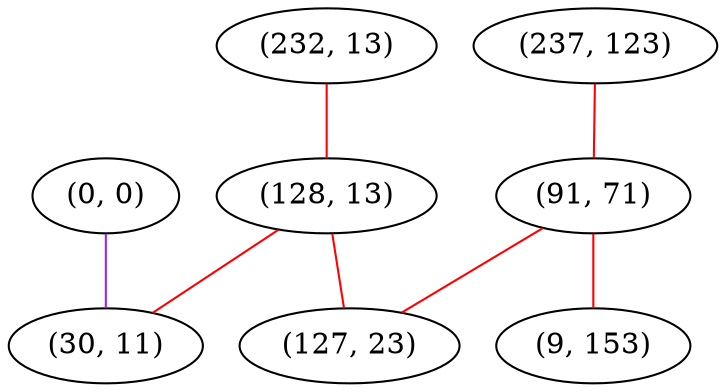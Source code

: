 graph "" {
"(0, 0)";
"(232, 13)";
"(128, 13)";
"(237, 123)";
"(30, 11)";
"(91, 71)";
"(127, 23)";
"(9, 153)";
"(0, 0)" -- "(30, 11)"  [color=purple, key=0, weight=4];
"(232, 13)" -- "(128, 13)"  [color=red, key=0, weight=1];
"(128, 13)" -- "(30, 11)"  [color=red, key=0, weight=1];
"(128, 13)" -- "(127, 23)"  [color=red, key=0, weight=1];
"(237, 123)" -- "(91, 71)"  [color=red, key=0, weight=1];
"(91, 71)" -- "(127, 23)"  [color=red, key=0, weight=1];
"(91, 71)" -- "(9, 153)"  [color=red, key=0, weight=1];
}
